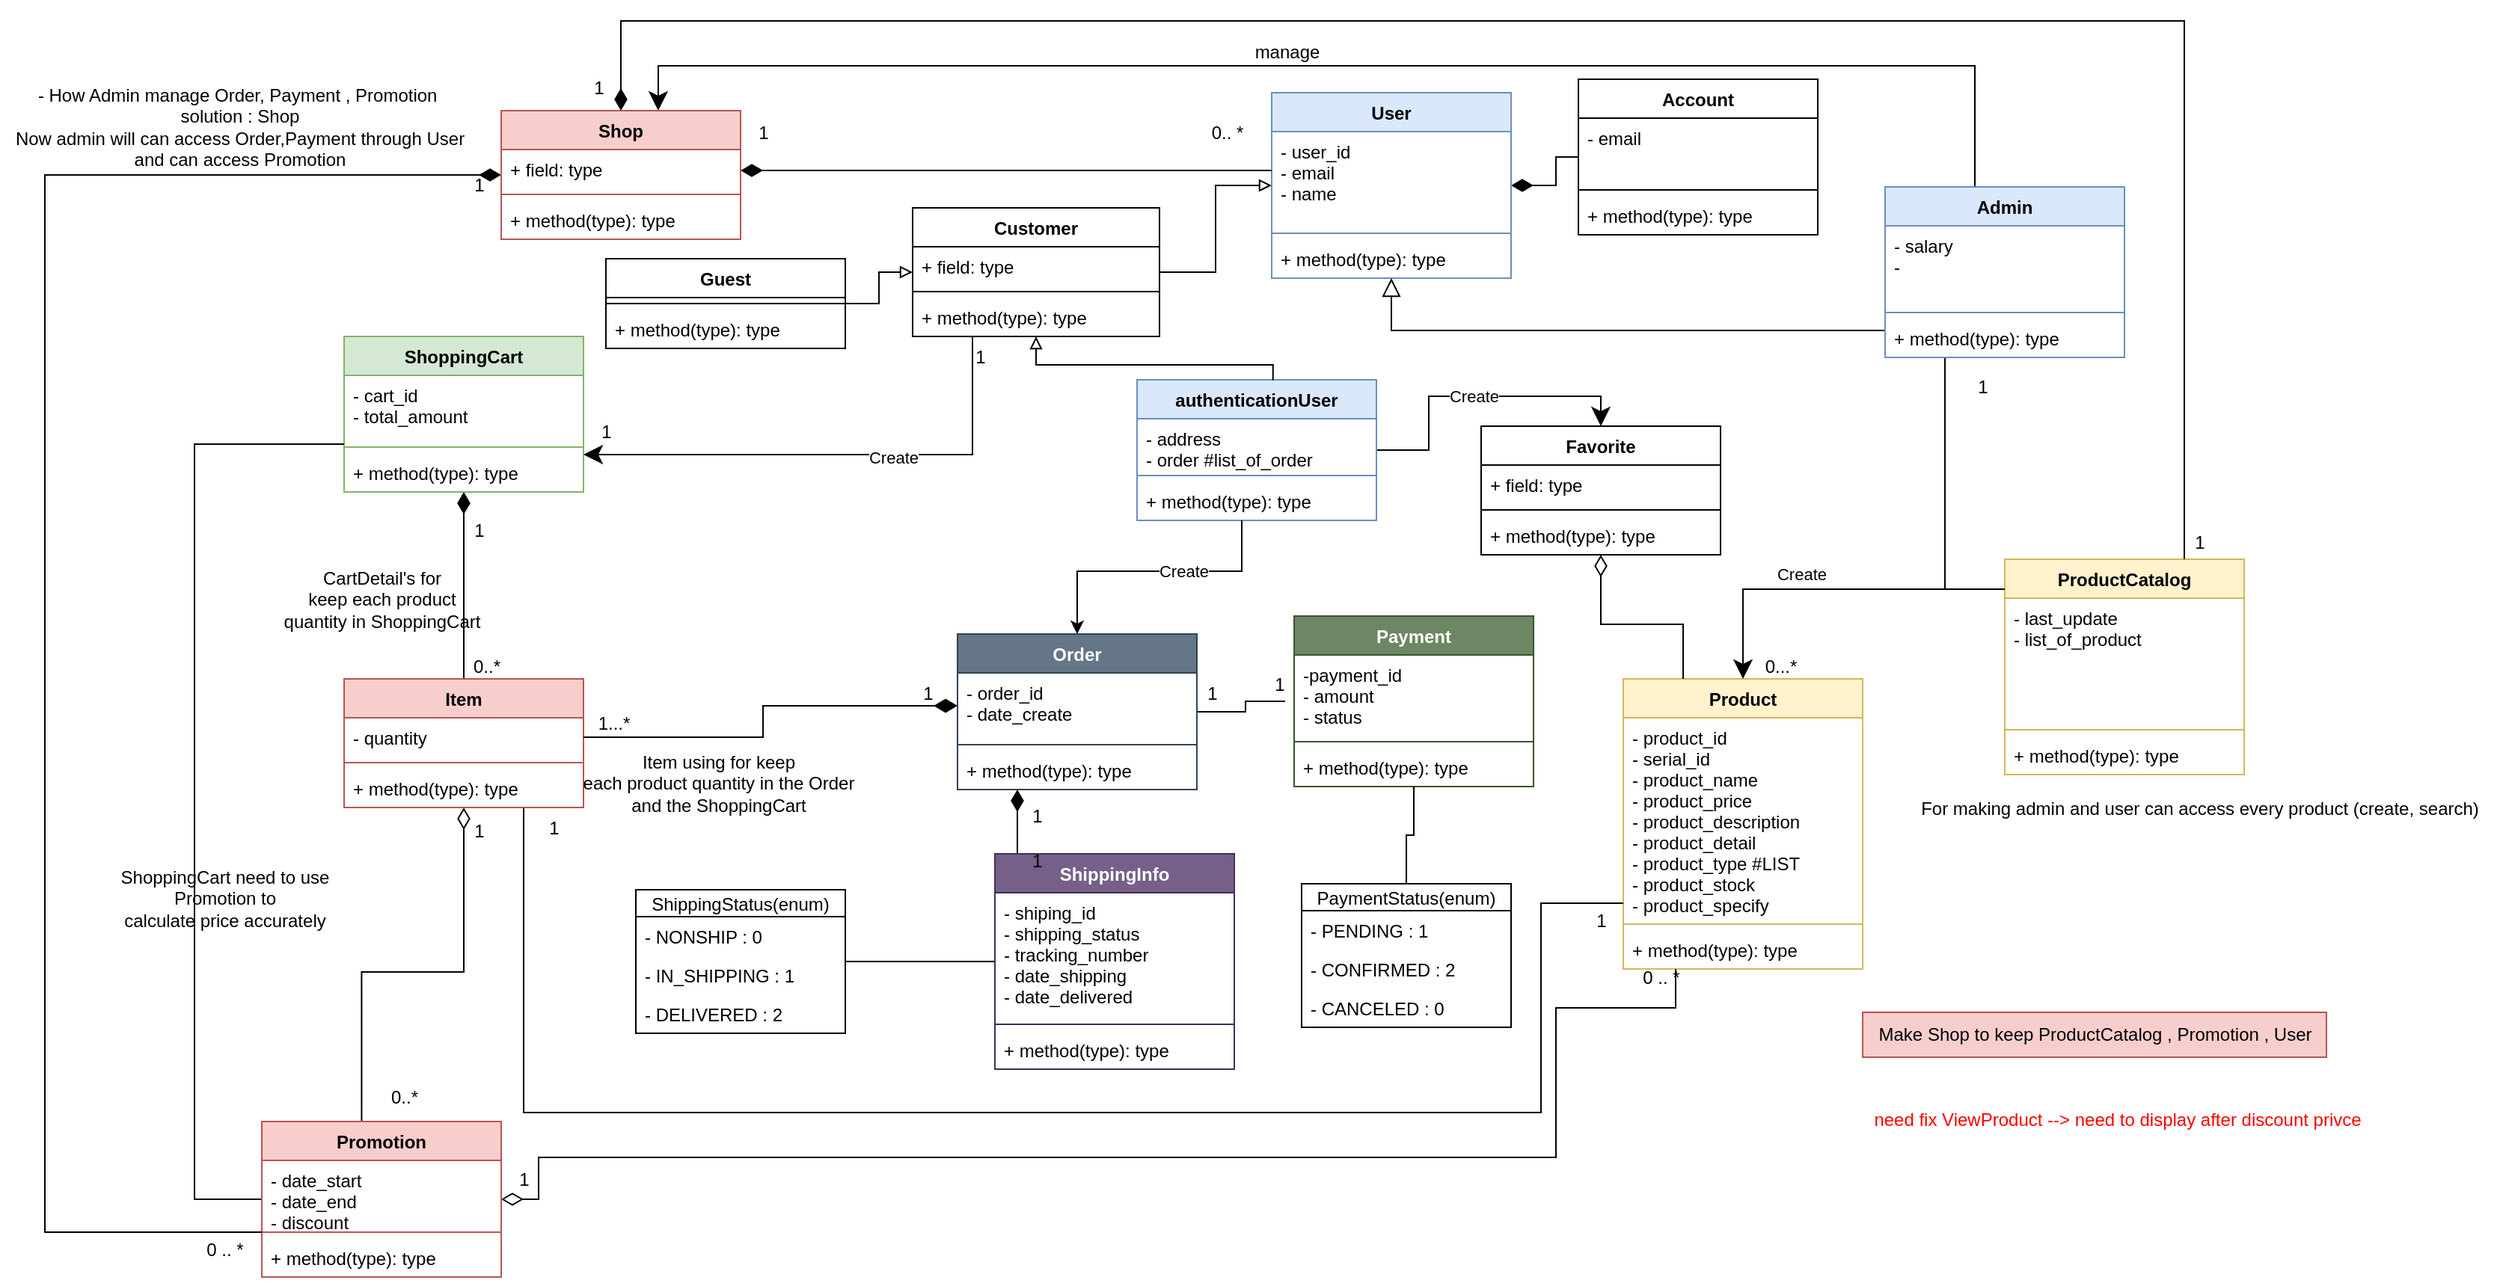 <mxfile version="20.8.16" type="device" pages="3"><diagram name="Class Diagram" id="yyQ4kviEXPBMAZ9-P4U_"><mxGraphModel dx="2762" dy="1008" grid="1" gridSize="10" guides="1" tooltips="1" connect="1" arrows="1" fold="1" page="1" pageScale="1" pageWidth="1169" pageHeight="827" math="0" shadow="0"><root><mxCell id="0"/><mxCell id="1" parent="0"/><mxCell id="QvNh2gSMLt81Gz-3ZLz7-1" value="Product" style="swimlane;fontStyle=1;align=center;verticalAlign=top;childLayout=stackLayout;horizontal=1;startSize=26;horizontalStack=0;resizeParent=1;resizeParentMax=0;resizeLast=0;collapsible=1;marginBottom=0;fillColor=#fff2cc;strokeColor=#d6b656;" parent="1" vertex="1"><mxGeometry x="505" y="460" width="160" height="194" as="geometry"/></mxCell><mxCell id="QvNh2gSMLt81Gz-3ZLz7-2" value="- product_id&#10;- serial_id&#10;- product_name&#10;- product_price&#10;- product_description&#10;- product_detail&#10;- product_type #LIST&#10;- product_stock&#10;- product_specify" style="text;strokeColor=none;fillColor=none;align=left;verticalAlign=top;spacingLeft=4;spacingRight=4;overflow=hidden;rotatable=0;points=[[0,0.5],[1,0.5]];portConstraint=eastwest;" parent="QvNh2gSMLt81Gz-3ZLz7-1" vertex="1"><mxGeometry y="26" width="160" height="134" as="geometry"/></mxCell><mxCell id="QvNh2gSMLt81Gz-3ZLz7-3" value="" style="line;strokeWidth=1;fillColor=none;align=left;verticalAlign=middle;spacingTop=-1;spacingLeft=3;spacingRight=3;rotatable=0;labelPosition=right;points=[];portConstraint=eastwest;strokeColor=inherit;" parent="QvNh2gSMLt81Gz-3ZLz7-1" vertex="1"><mxGeometry y="160" width="160" height="8" as="geometry"/></mxCell><mxCell id="QvNh2gSMLt81Gz-3ZLz7-4" value="+ method(type): type" style="text;strokeColor=none;fillColor=none;align=left;verticalAlign=top;spacingLeft=4;spacingRight=4;overflow=hidden;rotatable=0;points=[[0,0.5],[1,0.5]];portConstraint=eastwest;" parent="QvNh2gSMLt81Gz-3ZLz7-1" vertex="1"><mxGeometry y="168" width="160" height="26" as="geometry"/></mxCell><mxCell id="QvNh2gSMLt81Gz-3ZLz7-5" value="ProductCatalog" style="swimlane;fontStyle=1;align=center;verticalAlign=top;childLayout=stackLayout;horizontal=1;startSize=26;horizontalStack=0;resizeParent=1;resizeParentMax=0;resizeLast=0;collapsible=1;marginBottom=0;fillColor=#fff2cc;strokeColor=#d6b656;" parent="1" vertex="1"><mxGeometry x="760" y="380" width="160" height="144" as="geometry"/></mxCell><mxCell id="QvNh2gSMLt81Gz-3ZLz7-6" value="- last_update&#10;- list_of_product" style="text;strokeColor=none;fillColor=none;align=left;verticalAlign=top;spacingLeft=4;spacingRight=4;overflow=hidden;rotatable=0;points=[[0,0.5],[1,0.5]];portConstraint=eastwest;" parent="QvNh2gSMLt81Gz-3ZLz7-5" vertex="1"><mxGeometry y="26" width="160" height="84" as="geometry"/></mxCell><mxCell id="QvNh2gSMLt81Gz-3ZLz7-7" value="" style="line;strokeWidth=1;fillColor=none;align=left;verticalAlign=middle;spacingTop=-1;spacingLeft=3;spacingRight=3;rotatable=0;labelPosition=right;points=[];portConstraint=eastwest;strokeColor=inherit;" parent="QvNh2gSMLt81Gz-3ZLz7-5" vertex="1"><mxGeometry y="110" width="160" height="8" as="geometry"/></mxCell><mxCell id="QvNh2gSMLt81Gz-3ZLz7-8" value="+ method(type): type" style="text;strokeColor=none;fillColor=none;align=left;verticalAlign=top;spacingLeft=4;spacingRight=4;overflow=hidden;rotatable=0;points=[[0,0.5],[1,0.5]];portConstraint=eastwest;" parent="QvNh2gSMLt81Gz-3ZLz7-5" vertex="1"><mxGeometry y="118" width="160" height="26" as="geometry"/></mxCell><mxCell id="NJMQVedMY5j0znwNlkeL-13" style="edgeStyle=orthogonalEdgeStyle;rounded=0;orthogonalLoop=1;jettySize=auto;html=1;startArrow=block;startFill=0;endArrow=none;endFill=0;" edge="1" parent="1" source="QvNh2gSMLt81Gz-3ZLz7-9" target="NJMQVedMY5j0znwNlkeL-8"><mxGeometry relative="1" as="geometry"/></mxCell><mxCell id="NJMQVedMY5j0znwNlkeL-21" style="edgeStyle=orthogonalEdgeStyle;rounded=0;orthogonalLoop=1;jettySize=auto;html=1;startArrow=diamondThin;startFill=1;endArrow=none;endFill=0;endSize=13;startSize=12;" edge="1" parent="1" source="QvNh2gSMLt81Gz-3ZLz7-9" target="NJMQVedMY5j0znwNlkeL-17"><mxGeometry relative="1" as="geometry"/></mxCell><mxCell id="QvNh2gSMLt81Gz-3ZLz7-9" value="User" style="swimlane;fontStyle=1;align=center;verticalAlign=top;childLayout=stackLayout;horizontal=1;startSize=26;horizontalStack=0;resizeParent=1;resizeParentMax=0;resizeLast=0;collapsible=1;marginBottom=0;fillColor=#dae8fc;strokeColor=#6c8ebf;" parent="1" vertex="1"><mxGeometry x="270" y="68" width="160" height="124" as="geometry"/></mxCell><mxCell id="QvNh2gSMLt81Gz-3ZLz7-10" value="- user_id&#10;- email&#10;- name&#10;" style="text;strokeColor=none;fillColor=none;align=left;verticalAlign=top;spacingLeft=4;spacingRight=4;overflow=hidden;rotatable=0;points=[[0,0.5],[1,0.5]];portConstraint=eastwest;" parent="QvNh2gSMLt81Gz-3ZLz7-9" vertex="1"><mxGeometry y="26" width="160" height="64" as="geometry"/></mxCell><mxCell id="QvNh2gSMLt81Gz-3ZLz7-11" value="" style="line;strokeWidth=1;fillColor=none;align=left;verticalAlign=middle;spacingTop=-1;spacingLeft=3;spacingRight=3;rotatable=0;labelPosition=right;points=[];portConstraint=eastwest;strokeColor=inherit;" parent="QvNh2gSMLt81Gz-3ZLz7-9" vertex="1"><mxGeometry y="90" width="160" height="8" as="geometry"/></mxCell><mxCell id="QvNh2gSMLt81Gz-3ZLz7-12" value="+ method(type): type" style="text;strokeColor=none;fillColor=none;align=left;verticalAlign=top;spacingLeft=4;spacingRight=4;overflow=hidden;rotatable=0;points=[[0,0.5],[1,0.5]];portConstraint=eastwest;" parent="QvNh2gSMLt81Gz-3ZLz7-9" vertex="1"><mxGeometry y="98" width="160" height="26" as="geometry"/></mxCell><mxCell id="QvNh2gSMLt81Gz-3ZLz7-74" style="edgeStyle=orthogonalEdgeStyle;rounded=0;orthogonalLoop=1;jettySize=auto;html=1;startArrow=none;startFill=0;endArrow=classic;endFill=1;startSize=12;endSize=10;" parent="1" source="NJMQVedMY5j0znwNlkeL-8" target="QvNh2gSMLt81Gz-3ZLz7-64" edge="1"><mxGeometry relative="1" as="geometry"><Array as="points"><mxPoint x="70" y="310"/></Array></mxGeometry></mxCell><mxCell id="QvNh2gSMLt81Gz-3ZLz7-75" value="Create" style="edgeLabel;html=1;align=center;verticalAlign=middle;resizable=0;points=[];" parent="QvNh2gSMLt81Gz-3ZLz7-74" vertex="1" connectable="0"><mxGeometry x="-0.222" y="2" relative="1" as="geometry"><mxPoint as="offset"/></mxGeometry></mxCell><mxCell id="QvNh2gSMLt81Gz-3ZLz7-145" style="edgeStyle=orthogonalEdgeStyle;rounded=0;orthogonalLoop=1;jettySize=auto;html=1;entryX=0.5;entryY=0;entryDx=0;entryDy=0;startArrow=none;startFill=0;endArrow=classic;endFill=1;startSize=12;endSize=10;" parent="1" source="QvNh2gSMLt81Gz-3ZLz7-13" target="QvNh2gSMLt81Gz-3ZLz7-141" edge="1"><mxGeometry relative="1" as="geometry"/></mxCell><mxCell id="QvNh2gSMLt81Gz-3ZLz7-146" value="Create" style="edgeLabel;html=1;align=center;verticalAlign=middle;resizable=0;points=[];" parent="QvNh2gSMLt81Gz-3ZLz7-145" vertex="1" connectable="0"><mxGeometry x="-0.019" relative="1" as="geometry"><mxPoint as="offset"/></mxGeometry></mxCell><mxCell id="QvNh2gSMLt81Gz-3ZLz7-13" value="authenticationUser" style="swimlane;fontStyle=1;align=center;verticalAlign=top;childLayout=stackLayout;horizontal=1;startSize=26;horizontalStack=0;resizeParent=1;resizeParentMax=0;resizeLast=0;collapsible=1;marginBottom=0;fillColor=#dae8fc;strokeColor=#6c8ebf;" parent="1" vertex="1"><mxGeometry x="180" y="260" width="160" height="94" as="geometry"/></mxCell><mxCell id="QvNh2gSMLt81Gz-3ZLz7-14" value="- address &#10;- order #list_of_order" style="text;strokeColor=none;fillColor=none;align=left;verticalAlign=top;spacingLeft=4;spacingRight=4;overflow=hidden;rotatable=0;points=[[0,0.5],[1,0.5]];portConstraint=eastwest;" parent="QvNh2gSMLt81Gz-3ZLz7-13" vertex="1"><mxGeometry y="26" width="160" height="34" as="geometry"/></mxCell><mxCell id="QvNh2gSMLt81Gz-3ZLz7-15" value="" style="line;strokeWidth=1;fillColor=none;align=left;verticalAlign=middle;spacingTop=-1;spacingLeft=3;spacingRight=3;rotatable=0;labelPosition=right;points=[];portConstraint=eastwest;strokeColor=inherit;" parent="QvNh2gSMLt81Gz-3ZLz7-13" vertex="1"><mxGeometry y="60" width="160" height="8" as="geometry"/></mxCell><mxCell id="QvNh2gSMLt81Gz-3ZLz7-16" value="+ method(type): type" style="text;strokeColor=none;fillColor=none;align=left;verticalAlign=top;spacingLeft=4;spacingRight=4;overflow=hidden;rotatable=0;points=[[0,0.5],[1,0.5]];portConstraint=eastwest;" parent="QvNh2gSMLt81Gz-3ZLz7-13" vertex="1"><mxGeometry y="68" width="160" height="26" as="geometry"/></mxCell><mxCell id="QvNh2gSMLt81Gz-3ZLz7-22" style="edgeStyle=orthogonalEdgeStyle;rounded=0;orthogonalLoop=1;jettySize=auto;html=1;endArrow=block;endFill=0;endSize=10;" parent="1" source="QvNh2gSMLt81Gz-3ZLz7-17" target="QvNh2gSMLt81Gz-3ZLz7-9" edge="1"><mxGeometry relative="1" as="geometry"><Array as="points"><mxPoint x="470" y="227"/><mxPoint x="410" y="227"/></Array></mxGeometry></mxCell><mxCell id="QvNh2gSMLt81Gz-3ZLz7-30" value="Create" style="edgeStyle=orthogonalEdgeStyle;rounded=0;orthogonalLoop=1;jettySize=auto;html=1;entryX=0.5;entryY=0;entryDx=0;entryDy=0;endArrow=classic;endFill=1;endSize=10;" parent="1" source="QvNh2gSMLt81Gz-3ZLz7-17" target="QvNh2gSMLt81Gz-3ZLz7-1" edge="1"><mxGeometry x="0.434" y="-10" relative="1" as="geometry"><Array as="points"><mxPoint x="720" y="400"/><mxPoint x="585" y="400"/></Array><mxPoint as="offset"/></mxGeometry></mxCell><mxCell id="QvNh2gSMLt81Gz-3ZLz7-35" style="edgeStyle=orthogonalEdgeStyle;rounded=0;orthogonalLoop=1;jettySize=auto;html=1;endArrow=none;endFill=0;endSize=10;" parent="1" source="QvNh2gSMLt81Gz-3ZLz7-17" target="QvNh2gSMLt81Gz-3ZLz7-5" edge="1"><mxGeometry relative="1" as="geometry"><Array as="points"><mxPoint x="720" y="400"/></Array></mxGeometry></mxCell><mxCell id="QvNh2gSMLt81Gz-3ZLz7-136" style="edgeStyle=orthogonalEdgeStyle;rounded=0;orthogonalLoop=1;jettySize=auto;html=1;entryX=0.656;entryY=0;entryDx=0;entryDy=0;entryPerimeter=0;startArrow=none;startFill=0;endArrow=classic;endFill=1;startSize=12;endSize=10;" parent="1" source="QvNh2gSMLt81Gz-3ZLz7-17" target="QvNh2gSMLt81Gz-3ZLz7-118" edge="1"><mxGeometry relative="1" as="geometry"><Array as="points"><mxPoint x="740" y="50"/><mxPoint x="-140" y="50"/></Array></mxGeometry></mxCell><mxCell id="QvNh2gSMLt81Gz-3ZLz7-17" value="Admin" style="swimlane;fontStyle=1;align=center;verticalAlign=top;childLayout=stackLayout;horizontal=1;startSize=26;horizontalStack=0;resizeParent=1;resizeParentMax=0;resizeLast=0;collapsible=1;marginBottom=0;fillColor=#dae8fc;strokeColor=#6c8ebf;" parent="1" vertex="1"><mxGeometry x="680" y="131" width="160" height="114" as="geometry"/></mxCell><mxCell id="QvNh2gSMLt81Gz-3ZLz7-18" value="- salary&#10;- " style="text;strokeColor=none;fillColor=none;align=left;verticalAlign=top;spacingLeft=4;spacingRight=4;overflow=hidden;rotatable=0;points=[[0,0.5],[1,0.5]];portConstraint=eastwest;" parent="QvNh2gSMLt81Gz-3ZLz7-17" vertex="1"><mxGeometry y="26" width="160" height="54" as="geometry"/></mxCell><mxCell id="QvNh2gSMLt81Gz-3ZLz7-19" value="" style="line;strokeWidth=1;fillColor=none;align=left;verticalAlign=middle;spacingTop=-1;spacingLeft=3;spacingRight=3;rotatable=0;labelPosition=right;points=[];portConstraint=eastwest;strokeColor=inherit;" parent="QvNh2gSMLt81Gz-3ZLz7-17" vertex="1"><mxGeometry y="80" width="160" height="8" as="geometry"/></mxCell><mxCell id="QvNh2gSMLt81Gz-3ZLz7-20" value="+ method(type): type" style="text;strokeColor=none;fillColor=none;align=left;verticalAlign=top;spacingLeft=4;spacingRight=4;overflow=hidden;rotatable=0;points=[[0,0.5],[1,0.5]];portConstraint=eastwest;" parent="QvNh2gSMLt81Gz-3ZLz7-17" vertex="1"><mxGeometry y="88" width="160" height="26" as="geometry"/></mxCell><mxCell id="QvNh2gSMLt81Gz-3ZLz7-45" style="edgeStyle=orthogonalEdgeStyle;rounded=0;orthogonalLoop=1;jettySize=auto;html=1;startArrow=classic;startFill=1;endArrow=none;endFill=0;endSize=10;" parent="1" source="QvNh2gSMLt81Gz-3ZLz7-41" target="QvNh2gSMLt81Gz-3ZLz7-13" edge="1"><mxGeometry relative="1" as="geometry"><Array as="points"><mxPoint x="140" y="388"/><mxPoint x="250" y="388"/></Array></mxGeometry></mxCell><mxCell id="QvNh2gSMLt81Gz-3ZLz7-58" value="Create" style="edgeLabel;html=1;align=center;verticalAlign=middle;resizable=0;points=[];" parent="QvNh2gSMLt81Gz-3ZLz7-45" vertex="1" connectable="0"><mxGeometry x="0.216" relative="1" as="geometry"><mxPoint as="offset"/></mxGeometry></mxCell><mxCell id="QvNh2gSMLt81Gz-3ZLz7-57" style="edgeStyle=orthogonalEdgeStyle;rounded=0;orthogonalLoop=1;jettySize=auto;html=1;startArrow=diamondThin;startFill=1;endArrow=none;endFill=0;endSize=10;startSize=12;" parent="1" source="QvNh2gSMLt81Gz-3ZLz7-41" target="QvNh2gSMLt81Gz-3ZLz7-52" edge="1"><mxGeometry relative="1" as="geometry"><Array as="points"><mxPoint x="100" y="570"/><mxPoint x="100" y="570"/></Array></mxGeometry></mxCell><mxCell id="NJMQVedMY5j0znwNlkeL-33" style="edgeStyle=orthogonalEdgeStyle;rounded=0;orthogonalLoop=1;jettySize=auto;html=1;fontColor=#000000;startArrow=none;startFill=0;endArrow=none;endFill=0;startSize=12;endSize=13;targetPerimeterSpacing=6;" edge="1" parent="1" source="QvNh2gSMLt81Gz-3ZLz7-41" target="QvNh2gSMLt81Gz-3ZLz7-109"><mxGeometry relative="1" as="geometry"/></mxCell><mxCell id="QvNh2gSMLt81Gz-3ZLz7-41" value="Order" style="swimlane;fontStyle=1;align=center;verticalAlign=top;childLayout=stackLayout;horizontal=1;startSize=26;horizontalStack=0;resizeParent=1;resizeParentMax=0;resizeLast=0;collapsible=1;marginBottom=0;fillColor=#647687;fontColor=#ffffff;strokeColor=#314354;" parent="1" vertex="1"><mxGeometry x="60" y="430" width="160" height="104" as="geometry"/></mxCell><mxCell id="QvNh2gSMLt81Gz-3ZLz7-42" value="- order_id&#10;- date_create&#10;" style="text;strokeColor=none;fillColor=none;align=left;verticalAlign=top;spacingLeft=4;spacingRight=4;overflow=hidden;rotatable=0;points=[[0,0.5],[1,0.5]];portConstraint=eastwest;" parent="QvNh2gSMLt81Gz-3ZLz7-41" vertex="1"><mxGeometry y="26" width="160" height="44" as="geometry"/></mxCell><mxCell id="QvNh2gSMLt81Gz-3ZLz7-43" value="" style="line;strokeWidth=1;fillColor=none;align=left;verticalAlign=middle;spacingTop=-1;spacingLeft=3;spacingRight=3;rotatable=0;labelPosition=right;points=[];portConstraint=eastwest;strokeColor=inherit;" parent="QvNh2gSMLt81Gz-3ZLz7-41" vertex="1"><mxGeometry y="70" width="160" height="8" as="geometry"/></mxCell><mxCell id="QvNh2gSMLt81Gz-3ZLz7-44" value="+ method(type): type" style="text;strokeColor=none;fillColor=none;align=left;verticalAlign=top;spacingLeft=4;spacingRight=4;overflow=hidden;rotatable=0;points=[[0,0.5],[1,0.5]];portConstraint=eastwest;" parent="QvNh2gSMLt81Gz-3ZLz7-41" vertex="1"><mxGeometry y="78" width="160" height="26" as="geometry"/></mxCell><mxCell id="QvNh2gSMLt81Gz-3ZLz7-170" style="edgeStyle=orthogonalEdgeStyle;rounded=0;orthogonalLoop=1;jettySize=auto;html=1;startArrow=none;startFill=0;endArrow=none;endFill=0;startSize=12;endSize=10;" parent="1" source="QvNh2gSMLt81Gz-3ZLz7-52" target="QvNh2gSMLt81Gz-3ZLz7-159" edge="1"><mxGeometry relative="1" as="geometry"/></mxCell><mxCell id="QvNh2gSMLt81Gz-3ZLz7-52" value="ShippingInfo" style="swimlane;fontStyle=1;align=center;verticalAlign=top;childLayout=stackLayout;horizontal=1;startSize=26;horizontalStack=0;resizeParent=1;resizeParentMax=0;resizeLast=0;collapsible=1;marginBottom=0;fillColor=#76608a;fontColor=#ffffff;strokeColor=#432D57;" parent="1" vertex="1"><mxGeometry x="85" y="577" width="160" height="144" as="geometry"/></mxCell><mxCell id="QvNh2gSMLt81Gz-3ZLz7-53" value="- shiping_id&#10;- shipping_status&#10;- tracking_number&#10;- date_shipping&#10;- date_delivered" style="text;strokeColor=none;fillColor=none;align=left;verticalAlign=top;spacingLeft=4;spacingRight=4;overflow=hidden;rotatable=0;points=[[0,0.5],[1,0.5]];portConstraint=eastwest;" parent="QvNh2gSMLt81Gz-3ZLz7-52" vertex="1"><mxGeometry y="26" width="160" height="84" as="geometry"/></mxCell><mxCell id="QvNh2gSMLt81Gz-3ZLz7-54" value="" style="line;strokeWidth=1;fillColor=none;align=left;verticalAlign=middle;spacingTop=-1;spacingLeft=3;spacingRight=3;rotatable=0;labelPosition=right;points=[];portConstraint=eastwest;strokeColor=inherit;" parent="QvNh2gSMLt81Gz-3ZLz7-52" vertex="1"><mxGeometry y="110" width="160" height="8" as="geometry"/></mxCell><mxCell id="QvNh2gSMLt81Gz-3ZLz7-55" value="+ method(type): type" style="text;strokeColor=none;fillColor=none;align=left;verticalAlign=top;spacingLeft=4;spacingRight=4;overflow=hidden;rotatable=0;points=[[0,0.5],[1,0.5]];portConstraint=eastwest;" parent="QvNh2gSMLt81Gz-3ZLz7-52" vertex="1"><mxGeometry y="118" width="160" height="26" as="geometry"/></mxCell><mxCell id="QvNh2gSMLt81Gz-3ZLz7-76" style="edgeStyle=orthogonalEdgeStyle;rounded=0;orthogonalLoop=1;jettySize=auto;html=1;startArrow=diamondThin;startFill=1;endArrow=none;endFill=0;startSize=12;endSize=10;" parent="1" source="QvNh2gSMLt81Gz-3ZLz7-64" target="QvNh2gSMLt81Gz-3ZLz7-69" edge="1"><mxGeometry relative="1" as="geometry"/></mxCell><mxCell id="QvNh2gSMLt81Gz-3ZLz7-64" value="ShoppingCart" style="swimlane;fontStyle=1;align=center;verticalAlign=top;childLayout=stackLayout;horizontal=1;startSize=26;horizontalStack=0;resizeParent=1;resizeParentMax=0;resizeLast=0;collapsible=1;marginBottom=0;fillColor=#d5e8d4;strokeColor=#82b366;" parent="1" vertex="1"><mxGeometry x="-350" y="231" width="160" height="104" as="geometry"/></mxCell><mxCell id="QvNh2gSMLt81Gz-3ZLz7-65" value="- cart_id&#10;- total_amount" style="text;strokeColor=none;fillColor=none;align=left;verticalAlign=top;spacingLeft=4;spacingRight=4;overflow=hidden;rotatable=0;points=[[0,0.5],[1,0.5]];portConstraint=eastwest;" parent="QvNh2gSMLt81Gz-3ZLz7-64" vertex="1"><mxGeometry y="26" width="160" height="44" as="geometry"/></mxCell><mxCell id="QvNh2gSMLt81Gz-3ZLz7-66" value="" style="line;strokeWidth=1;fillColor=none;align=left;verticalAlign=middle;spacingTop=-1;spacingLeft=3;spacingRight=3;rotatable=0;labelPosition=right;points=[];portConstraint=eastwest;strokeColor=inherit;" parent="QvNh2gSMLt81Gz-3ZLz7-64" vertex="1"><mxGeometry y="70" width="160" height="8" as="geometry"/></mxCell><mxCell id="QvNh2gSMLt81Gz-3ZLz7-67" value="+ method(type): type" style="text;strokeColor=none;fillColor=none;align=left;verticalAlign=top;spacingLeft=4;spacingRight=4;overflow=hidden;rotatable=0;points=[[0,0.5],[1,0.5]];portConstraint=eastwest;" parent="QvNh2gSMLt81Gz-3ZLz7-64" vertex="1"><mxGeometry y="78" width="160" height="26" as="geometry"/></mxCell><mxCell id="QvNh2gSMLt81Gz-3ZLz7-78" style="edgeStyle=orthogonalEdgeStyle;rounded=0;orthogonalLoop=1;jettySize=auto;html=1;startArrow=none;startFill=0;endArrow=none;endFill=0;startSize=12;endSize=10;" parent="1" source="QvNh2gSMLt81Gz-3ZLz7-69" target="QvNh2gSMLt81Gz-3ZLz7-1" edge="1"><mxGeometry relative="1" as="geometry"><Array as="points"><mxPoint x="-230" y="750"/><mxPoint x="450" y="750"/><mxPoint x="450" y="610"/></Array></mxGeometry></mxCell><mxCell id="NJMQVedMY5j0znwNlkeL-25" style="edgeStyle=orthogonalEdgeStyle;rounded=0;orthogonalLoop=1;jettySize=auto;html=1;entryX=0.417;entryY=0.014;entryDx=0;entryDy=0;entryPerimeter=0;fontColor=#ff0000;startArrow=diamondThin;startFill=0;endArrow=none;endFill=0;startSize=12;endSize=13;targetPerimeterSpacing=6;" edge="1" parent="1" source="QvNh2gSMLt81Gz-3ZLz7-69" target="QvNh2gSMLt81Gz-3ZLz7-103"><mxGeometry relative="1" as="geometry"/></mxCell><mxCell id="QvNh2gSMLt81Gz-3ZLz7-69" value="Item" style="swimlane;fontStyle=1;align=center;verticalAlign=top;childLayout=stackLayout;horizontal=1;startSize=26;horizontalStack=0;resizeParent=1;resizeParentMax=0;resizeLast=0;collapsible=1;marginBottom=0;fillColor=#f8cecc;strokeColor=#b85450;" parent="1" vertex="1"><mxGeometry x="-350" y="460" width="160" height="86" as="geometry"/></mxCell><mxCell id="QvNh2gSMLt81Gz-3ZLz7-70" value="- quantity" style="text;strokeColor=none;fillColor=none;align=left;verticalAlign=top;spacingLeft=4;spacingRight=4;overflow=hidden;rotatable=0;points=[[0,0.5],[1,0.5]];portConstraint=eastwest;" parent="QvNh2gSMLt81Gz-3ZLz7-69" vertex="1"><mxGeometry y="26" width="160" height="26" as="geometry"/></mxCell><mxCell id="QvNh2gSMLt81Gz-3ZLz7-71" value="" style="line;strokeWidth=1;fillColor=none;align=left;verticalAlign=middle;spacingTop=-1;spacingLeft=3;spacingRight=3;rotatable=0;labelPosition=right;points=[];portConstraint=eastwest;strokeColor=inherit;" parent="QvNh2gSMLt81Gz-3ZLz7-69" vertex="1"><mxGeometry y="52" width="160" height="8" as="geometry"/></mxCell><mxCell id="QvNh2gSMLt81Gz-3ZLz7-72" value="+ method(type): type" style="text;strokeColor=none;fillColor=none;align=left;verticalAlign=top;spacingLeft=4;spacingRight=4;overflow=hidden;rotatable=0;points=[[0,0.5],[1,0.5]];portConstraint=eastwest;" parent="QvNh2gSMLt81Gz-3ZLz7-69" vertex="1"><mxGeometry y="60" width="160" height="26" as="geometry"/></mxCell><mxCell id="QvNh2gSMLt81Gz-3ZLz7-79" value="For making admin and user can access every product (create, search)" style="text;html=1;align=center;verticalAlign=middle;resizable=0;points=[];autosize=1;strokeColor=none;fillColor=none;" parent="1" vertex="1"><mxGeometry x="690" y="532" width="400" height="30" as="geometry"/></mxCell><mxCell id="QvNh2gSMLt81Gz-3ZLz7-85" value="1" style="text;html=1;align=center;verticalAlign=middle;resizable=0;points=[];autosize=1;strokeColor=none;fillColor=none;" parent="1" vertex="1"><mxGeometry x="730" y="250" width="30" height="30" as="geometry"/></mxCell><mxCell id="QvNh2gSMLt81Gz-3ZLz7-86" value="0...*" style="text;html=1;align=center;verticalAlign=middle;resizable=0;points=[];autosize=1;strokeColor=none;fillColor=none;" parent="1" vertex="1"><mxGeometry x="590" y="437" width="40" height="30" as="geometry"/></mxCell><mxCell id="QvNh2gSMLt81Gz-3ZLz7-92" value="1" style="text;html=1;align=center;verticalAlign=middle;resizable=0;points=[];autosize=1;strokeColor=none;fillColor=none;" parent="1" vertex="1"><mxGeometry x="60" y="230" width="30" height="30" as="geometry"/></mxCell><mxCell id="QvNh2gSMLt81Gz-3ZLz7-93" value="1" style="text;html=1;align=center;verticalAlign=middle;resizable=0;points=[];autosize=1;strokeColor=none;fillColor=none;" parent="1" vertex="1"><mxGeometry x="-190" y="280" width="30" height="30" as="geometry"/></mxCell><mxCell id="QvNh2gSMLt81Gz-3ZLz7-94" value="1" style="text;html=1;align=center;verticalAlign=middle;resizable=0;points=[];autosize=1;strokeColor=none;fillColor=none;" parent="1" vertex="1"><mxGeometry x="-275" y="346" width="30" height="30" as="geometry"/></mxCell><mxCell id="QvNh2gSMLt81Gz-3ZLz7-95" value="0..*" style="text;html=1;align=center;verticalAlign=middle;resizable=0;points=[];autosize=1;strokeColor=none;fillColor=none;" parent="1" vertex="1"><mxGeometry x="-275" y="437" width="40" height="30" as="geometry"/></mxCell><mxCell id="QvNh2gSMLt81Gz-3ZLz7-96" value="1" style="text;html=1;align=center;verticalAlign=middle;resizable=0;points=[];autosize=1;strokeColor=none;fillColor=none;" parent="1" vertex="1"><mxGeometry x="-275" y="547" width="30" height="30" as="geometry"/></mxCell><mxCell id="QvNh2gSMLt81Gz-3ZLz7-97" value="1" style="text;html=1;align=center;verticalAlign=middle;resizable=0;points=[];autosize=1;strokeColor=none;fillColor=none;" parent="1" vertex="1"><mxGeometry x="475" y="607" width="30" height="30" as="geometry"/></mxCell><mxCell id="QvNh2gSMLt81Gz-3ZLz7-98" value="Item using for keep &lt;br&gt;each product quantity in the Order &lt;br&gt;and the ShoppingCart" style="text;html=1;align=center;verticalAlign=middle;resizable=0;points=[];autosize=1;strokeColor=none;fillColor=none;" parent="1" vertex="1"><mxGeometry x="-200" y="500" width="200" height="60" as="geometry"/></mxCell><mxCell id="QvNh2gSMLt81Gz-3ZLz7-99" value="CartDetail's for &lt;br&gt;keep each product &lt;br&gt;quantity in ShoppingCart" style="text;html=1;align=center;verticalAlign=middle;resizable=0;points=[];autosize=1;strokeColor=none;fillColor=none;" parent="1" vertex="1"><mxGeometry x="-400" y="377" width="150" height="60" as="geometry"/></mxCell><mxCell id="QvNh2gSMLt81Gz-3ZLz7-101" value="1" style="text;html=1;align=center;verticalAlign=middle;resizable=0;points=[];autosize=1;strokeColor=none;fillColor=none;" parent="1" vertex="1"><mxGeometry x="97.5" y="567" width="30" height="30" as="geometry"/></mxCell><mxCell id="QvNh2gSMLt81Gz-3ZLz7-102" value="1" style="text;html=1;align=center;verticalAlign=middle;resizable=0;points=[];autosize=1;strokeColor=none;fillColor=none;" parent="1" vertex="1"><mxGeometry x="97.5" y="537" width="30" height="30" as="geometry"/></mxCell><mxCell id="QvNh2gSMLt81Gz-3ZLz7-107" style="edgeStyle=orthogonalEdgeStyle;rounded=0;orthogonalLoop=1;jettySize=auto;html=1;startArrow=diamondThin;startFill=0;endArrow=none;endFill=0;startSize=12;endSize=10;" parent="1" source="QvNh2gSMLt81Gz-3ZLz7-103" target="QvNh2gSMLt81Gz-3ZLz7-1" edge="1"><mxGeometry relative="1" as="geometry"><Array as="points"><mxPoint x="-220" y="808"/><mxPoint x="-220" y="780"/><mxPoint x="460" y="780"/><mxPoint x="460" y="680"/><mxPoint x="540" y="680"/></Array></mxGeometry></mxCell><mxCell id="QvNh2gSMLt81Gz-3ZLz7-108" style="edgeStyle=orthogonalEdgeStyle;rounded=0;orthogonalLoop=1;jettySize=auto;html=1;startArrow=none;startFill=0;endArrow=none;endFill=0;startSize=12;endSize=10;" parent="1" source="QvNh2gSMLt81Gz-3ZLz7-103" target="QvNh2gSMLt81Gz-3ZLz7-64" edge="1"><mxGeometry relative="1" as="geometry"><Array as="points"><mxPoint x="-450" y="808"/><mxPoint x="-450" y="303"/></Array></mxGeometry></mxCell><mxCell id="QvNh2gSMLt81Gz-3ZLz7-103" value="Promotion" style="swimlane;fontStyle=1;align=center;verticalAlign=top;childLayout=stackLayout;horizontal=1;startSize=26;horizontalStack=0;resizeParent=1;resizeParentMax=0;resizeLast=0;collapsible=1;marginBottom=0;fillColor=#f8cecc;strokeColor=#b85450;" parent="1" vertex="1"><mxGeometry x="-405" y="756" width="160" height="104" as="geometry"/></mxCell><mxCell id="QvNh2gSMLt81Gz-3ZLz7-104" value="- date_start &#10;- date_end&#10;- discount" style="text;strokeColor=none;fillColor=none;align=left;verticalAlign=top;spacingLeft=4;spacingRight=4;overflow=hidden;rotatable=0;points=[[0,0.5],[1,0.5]];portConstraint=eastwest;" parent="QvNh2gSMLt81Gz-3ZLz7-103" vertex="1"><mxGeometry y="26" width="160" height="44" as="geometry"/></mxCell><mxCell id="QvNh2gSMLt81Gz-3ZLz7-105" value="" style="line;strokeWidth=1;fillColor=none;align=left;verticalAlign=middle;spacingTop=-1;spacingLeft=3;spacingRight=3;rotatable=0;labelPosition=right;points=[];portConstraint=eastwest;strokeColor=inherit;" parent="QvNh2gSMLt81Gz-3ZLz7-103" vertex="1"><mxGeometry y="70" width="160" height="8" as="geometry"/></mxCell><mxCell id="QvNh2gSMLt81Gz-3ZLz7-106" value="+ method(type): type" style="text;strokeColor=none;fillColor=none;align=left;verticalAlign=top;spacingLeft=4;spacingRight=4;overflow=hidden;rotatable=0;points=[[0,0.5],[1,0.5]];portConstraint=eastwest;" parent="QvNh2gSMLt81Gz-3ZLz7-103" vertex="1"><mxGeometry y="78" width="160" height="26" as="geometry"/></mxCell><mxCell id="QvNh2gSMLt81Gz-3ZLz7-109" value="Payment" style="swimlane;fontStyle=1;align=center;verticalAlign=top;childLayout=stackLayout;horizontal=1;startSize=26;horizontalStack=0;resizeParent=1;resizeParentMax=0;resizeLast=0;collapsible=1;marginBottom=0;fillColor=#6d8764;fontColor=#ffffff;strokeColor=#3A5431;" parent="1" vertex="1"><mxGeometry x="285" y="418" width="160" height="114" as="geometry"/></mxCell><mxCell id="QvNh2gSMLt81Gz-3ZLz7-110" value="-payment_id&#10;- amount&#10;- status" style="text;strokeColor=none;fillColor=none;align=left;verticalAlign=top;spacingLeft=4;spacingRight=4;overflow=hidden;rotatable=0;points=[[0,0.5],[1,0.5]];portConstraint=eastwest;" parent="QvNh2gSMLt81Gz-3ZLz7-109" vertex="1"><mxGeometry y="26" width="160" height="54" as="geometry"/></mxCell><mxCell id="QvNh2gSMLt81Gz-3ZLz7-111" value="" style="line;strokeWidth=1;fillColor=none;align=left;verticalAlign=middle;spacingTop=-1;spacingLeft=3;spacingRight=3;rotatable=0;labelPosition=right;points=[];portConstraint=eastwest;strokeColor=inherit;" parent="QvNh2gSMLt81Gz-3ZLz7-109" vertex="1"><mxGeometry y="80" width="160" height="8" as="geometry"/></mxCell><mxCell id="QvNh2gSMLt81Gz-3ZLz7-112" value="+ method(type): type" style="text;strokeColor=none;fillColor=none;align=left;verticalAlign=top;spacingLeft=4;spacingRight=4;overflow=hidden;rotatable=0;points=[[0,0.5],[1,0.5]];portConstraint=eastwest;" parent="QvNh2gSMLt81Gz-3ZLz7-109" vertex="1"><mxGeometry y="88" width="160" height="26" as="geometry"/></mxCell><mxCell id="QvNh2gSMLt81Gz-3ZLz7-116" value="- How Admin manage Order, Payment , Promotion&amp;nbsp;&lt;br&gt;solution : Shop&lt;br&gt;Now admin will can access Order,Payment through User&lt;br&gt;and can access Promotion" style="text;html=1;align=center;verticalAlign=middle;resizable=0;points=[];autosize=1;strokeColor=none;fillColor=none;" parent="1" vertex="1"><mxGeometry x="-580" y="56" width="320" height="70" as="geometry"/></mxCell><mxCell id="QvNh2gSMLt81Gz-3ZLz7-126" style="edgeStyle=orthogonalEdgeStyle;rounded=0;orthogonalLoop=1;jettySize=auto;html=1;startArrow=diamondThin;startFill=1;endArrow=none;endFill=0;startSize=12;endSize=10;" parent="1" source="QvNh2gSMLt81Gz-3ZLz7-118" target="QvNh2gSMLt81Gz-3ZLz7-10" edge="1"><mxGeometry relative="1" as="geometry"><Array as="points"><mxPoint x="110" y="120"/><mxPoint x="110" y="120"/></Array></mxGeometry></mxCell><mxCell id="QvNh2gSMLt81Gz-3ZLz7-130" style="edgeStyle=orthogonalEdgeStyle;rounded=0;orthogonalLoop=1;jettySize=auto;html=1;startArrow=diamondThin;startFill=1;endArrow=none;endFill=0;startSize=12;endSize=10;" parent="1" source="QvNh2gSMLt81Gz-3ZLz7-118" target="QvNh2gSMLt81Gz-3ZLz7-103" edge="1"><mxGeometry relative="1" as="geometry"><Array as="points"><mxPoint x="-550" y="123"/><mxPoint x="-550" y="830"/></Array></mxGeometry></mxCell><mxCell id="NJMQVedMY5j0znwNlkeL-36" style="edgeStyle=orthogonalEdgeStyle;rounded=0;orthogonalLoop=1;jettySize=auto;html=1;entryX=0.75;entryY=0;entryDx=0;entryDy=0;fontColor=#000000;startArrow=diamondThin;startFill=1;endArrow=none;endFill=0;startSize=12;endSize=13;targetPerimeterSpacing=6;" edge="1" parent="1" source="QvNh2gSMLt81Gz-3ZLz7-118" target="QvNh2gSMLt81Gz-3ZLz7-5"><mxGeometry relative="1" as="geometry"><Array as="points"><mxPoint x="-165" y="20"/><mxPoint x="880" y="20"/></Array></mxGeometry></mxCell><mxCell id="QvNh2gSMLt81Gz-3ZLz7-118" value="Shop" style="swimlane;fontStyle=1;align=center;verticalAlign=top;childLayout=stackLayout;horizontal=1;startSize=26;horizontalStack=0;resizeParent=1;resizeParentMax=0;resizeLast=0;collapsible=1;marginBottom=0;fillColor=#f8cecc;strokeColor=#b85450;" parent="1" vertex="1"><mxGeometry x="-245" y="80" width="160" height="86" as="geometry"/></mxCell><mxCell id="QvNh2gSMLt81Gz-3ZLz7-119" value="+ field: type" style="text;strokeColor=none;fillColor=none;align=left;verticalAlign=top;spacingLeft=4;spacingRight=4;overflow=hidden;rotatable=0;points=[[0,0.5],[1,0.5]];portConstraint=eastwest;" parent="QvNh2gSMLt81Gz-3ZLz7-118" vertex="1"><mxGeometry y="26" width="160" height="26" as="geometry"/></mxCell><mxCell id="QvNh2gSMLt81Gz-3ZLz7-120" value="" style="line;strokeWidth=1;fillColor=none;align=left;verticalAlign=middle;spacingTop=-1;spacingLeft=3;spacingRight=3;rotatable=0;labelPosition=right;points=[];portConstraint=eastwest;strokeColor=inherit;" parent="QvNh2gSMLt81Gz-3ZLz7-118" vertex="1"><mxGeometry y="52" width="160" height="8" as="geometry"/></mxCell><mxCell id="QvNh2gSMLt81Gz-3ZLz7-121" value="+ method(type): type" style="text;strokeColor=none;fillColor=none;align=left;verticalAlign=top;spacingLeft=4;spacingRight=4;overflow=hidden;rotatable=0;points=[[0,0.5],[1,0.5]];portConstraint=eastwest;" parent="QvNh2gSMLt81Gz-3ZLz7-118" vertex="1"><mxGeometry y="60" width="160" height="26" as="geometry"/></mxCell><mxCell id="QvNh2gSMLt81Gz-3ZLz7-127" value="1" style="text;html=1;align=center;verticalAlign=middle;resizable=0;points=[];autosize=1;strokeColor=none;fillColor=none;" parent="1" vertex="1"><mxGeometry x="-85" y="80" width="30" height="30" as="geometry"/></mxCell><mxCell id="QvNh2gSMLt81Gz-3ZLz7-128" value="0.. *" style="text;html=1;align=center;verticalAlign=middle;resizable=0;points=[];autosize=1;strokeColor=none;fillColor=none;" parent="1" vertex="1"><mxGeometry x="220" y="80" width="40" height="30" as="geometry"/></mxCell><mxCell id="QvNh2gSMLt81Gz-3ZLz7-131" value="ShoppingCart need to use &lt;br&gt;Promotion to &lt;br&gt;calculate price accurately" style="text;html=1;align=center;verticalAlign=middle;resizable=0;points=[];autosize=1;strokeColor=none;fillColor=none;" parent="1" vertex="1"><mxGeometry x="-510" y="577" width="160" height="60" as="geometry"/></mxCell><mxCell id="QvNh2gSMLt81Gz-3ZLz7-133" value="1" style="text;html=1;align=center;verticalAlign=middle;resizable=0;points=[];autosize=1;strokeColor=none;fillColor=none;" parent="1" vertex="1"><mxGeometry x="-275" y="115" width="30" height="30" as="geometry"/></mxCell><mxCell id="QvNh2gSMLt81Gz-3ZLz7-134" value="0 .. *" style="text;html=1;align=center;verticalAlign=middle;resizable=0;points=[];autosize=1;strokeColor=none;fillColor=none;" parent="1" vertex="1"><mxGeometry x="-455" y="827" width="50" height="30" as="geometry"/></mxCell><mxCell id="QvNh2gSMLt81Gz-3ZLz7-137" value="manage" style="text;html=1;align=center;verticalAlign=middle;resizable=0;points=[];autosize=1;strokeColor=none;fillColor=none;" parent="1" vertex="1"><mxGeometry x="245" y="26" width="70" height="30" as="geometry"/></mxCell><mxCell id="QvNh2gSMLt81Gz-3ZLz7-139" value="0 .. *" style="text;html=1;align=center;verticalAlign=middle;resizable=0;points=[];autosize=1;strokeColor=none;fillColor=none;" parent="1" vertex="1"><mxGeometry x="505" y="645" width="50" height="30" as="geometry"/></mxCell><mxCell id="QvNh2gSMLt81Gz-3ZLz7-140" value="1" style="text;html=1;align=center;verticalAlign=middle;resizable=0;points=[];autosize=1;strokeColor=none;fillColor=none;" parent="1" vertex="1"><mxGeometry x="-245" y="780" width="30" height="30" as="geometry"/></mxCell><mxCell id="QvNh2gSMLt81Gz-3ZLz7-147" style="edgeStyle=orthogonalEdgeStyle;rounded=0;orthogonalLoop=1;jettySize=auto;html=1;entryX=0.25;entryY=0;entryDx=0;entryDy=0;startArrow=diamondThin;startFill=0;endArrow=none;endFill=0;startSize=12;endSize=10;" parent="1" source="QvNh2gSMLt81Gz-3ZLz7-141" target="QvNh2gSMLt81Gz-3ZLz7-1" edge="1"><mxGeometry relative="1" as="geometry"/></mxCell><mxCell id="QvNh2gSMLt81Gz-3ZLz7-141" value="Favorite" style="swimlane;fontStyle=1;align=center;verticalAlign=top;childLayout=stackLayout;horizontal=1;startSize=26;horizontalStack=0;resizeParent=1;resizeParentMax=0;resizeLast=0;collapsible=1;marginBottom=0;" parent="1" vertex="1"><mxGeometry x="410" y="291" width="160" height="86" as="geometry"/></mxCell><mxCell id="QvNh2gSMLt81Gz-3ZLz7-142" value="+ field: type" style="text;strokeColor=none;fillColor=none;align=left;verticalAlign=top;spacingLeft=4;spacingRight=4;overflow=hidden;rotatable=0;points=[[0,0.5],[1,0.5]];portConstraint=eastwest;" parent="QvNh2gSMLt81Gz-3ZLz7-141" vertex="1"><mxGeometry y="26" width="160" height="26" as="geometry"/></mxCell><mxCell id="QvNh2gSMLt81Gz-3ZLz7-143" value="" style="line;strokeWidth=1;fillColor=none;align=left;verticalAlign=middle;spacingTop=-1;spacingLeft=3;spacingRight=3;rotatable=0;labelPosition=right;points=[];portConstraint=eastwest;strokeColor=inherit;" parent="QvNh2gSMLt81Gz-3ZLz7-141" vertex="1"><mxGeometry y="52" width="160" height="8" as="geometry"/></mxCell><mxCell id="QvNh2gSMLt81Gz-3ZLz7-144" value="+ method(type): type" style="text;strokeColor=none;fillColor=none;align=left;verticalAlign=top;spacingLeft=4;spacingRight=4;overflow=hidden;rotatable=0;points=[[0,0.5],[1,0.5]];portConstraint=eastwest;" parent="QvNh2gSMLt81Gz-3ZLz7-141" vertex="1"><mxGeometry y="60" width="160" height="26" as="geometry"/></mxCell><mxCell id="QvNh2gSMLt81Gz-3ZLz7-159" value="ShippingStatus(enum)" style="swimlane;fontStyle=0;childLayout=stackLayout;horizontal=1;startSize=18;fillColor=none;horizontalStack=0;resizeParent=1;resizeParentMax=0;resizeLast=0;collapsible=1;marginBottom=0;" parent="1" vertex="1"><mxGeometry x="-155" y="601" width="140" height="96" as="geometry"/></mxCell><mxCell id="QvNh2gSMLt81Gz-3ZLz7-160" value="- NONSHIP : 0&#10;" style="text;strokeColor=none;fillColor=none;align=left;verticalAlign=top;spacingLeft=4;spacingRight=4;overflow=hidden;rotatable=0;points=[[0,0.5],[1,0.5]];portConstraint=eastwest;" parent="QvNh2gSMLt81Gz-3ZLz7-159" vertex="1"><mxGeometry y="18" width="140" height="26" as="geometry"/></mxCell><mxCell id="QvNh2gSMLt81Gz-3ZLz7-161" value="- IN_SHIPPING : 1" style="text;strokeColor=none;fillColor=none;align=left;verticalAlign=top;spacingLeft=4;spacingRight=4;overflow=hidden;rotatable=0;points=[[0,0.5],[1,0.5]];portConstraint=eastwest;" parent="QvNh2gSMLt81Gz-3ZLz7-159" vertex="1"><mxGeometry y="44" width="140" height="26" as="geometry"/></mxCell><mxCell id="QvNh2gSMLt81Gz-3ZLz7-162" value="- DELIVERED : 2" style="text;strokeColor=none;fillColor=none;align=left;verticalAlign=top;spacingLeft=4;spacingRight=4;overflow=hidden;rotatable=0;points=[[0,0.5],[1,0.5]];portConstraint=eastwest;" parent="QvNh2gSMLt81Gz-3ZLz7-159" vertex="1"><mxGeometry y="70" width="140" height="26" as="geometry"/></mxCell><mxCell id="QvNh2gSMLt81Gz-3ZLz7-169" style="edgeStyle=orthogonalEdgeStyle;rounded=0;orthogonalLoop=1;jettySize=auto;html=1;startArrow=none;startFill=0;endArrow=none;endFill=0;startSize=12;endSize=10;" parent="1" source="QvNh2gSMLt81Gz-3ZLz7-164" target="QvNh2gSMLt81Gz-3ZLz7-109" edge="1"><mxGeometry relative="1" as="geometry"/></mxCell><mxCell id="QvNh2gSMLt81Gz-3ZLz7-164" value="PaymentStatus(enum)" style="swimlane;fontStyle=0;childLayout=stackLayout;horizontal=1;startSize=18;fillColor=none;horizontalStack=0;resizeParent=1;resizeParentMax=0;resizeLast=0;collapsible=1;marginBottom=0;" parent="1" vertex="1"><mxGeometry x="290" y="597" width="140" height="96" as="geometry"/></mxCell><mxCell id="QvNh2gSMLt81Gz-3ZLz7-166" value="- PENDING : 1" style="text;strokeColor=none;fillColor=none;align=left;verticalAlign=top;spacingLeft=4;spacingRight=4;overflow=hidden;rotatable=0;points=[[0,0.5],[1,0.5]];portConstraint=eastwest;" parent="QvNh2gSMLt81Gz-3ZLz7-164" vertex="1"><mxGeometry y="18" width="140" height="26" as="geometry"/></mxCell><mxCell id="QvNh2gSMLt81Gz-3ZLz7-167" value="- CONFIRMED : 2" style="text;strokeColor=none;fillColor=none;align=left;verticalAlign=top;spacingLeft=4;spacingRight=4;overflow=hidden;rotatable=0;points=[[0,0.5],[1,0.5]];portConstraint=eastwest;" parent="QvNh2gSMLt81Gz-3ZLz7-164" vertex="1"><mxGeometry y="44" width="140" height="26" as="geometry"/></mxCell><mxCell id="QvNh2gSMLt81Gz-3ZLz7-165" value="- CANCELED : 0&#10;" style="text;strokeColor=none;fillColor=none;align=left;verticalAlign=top;spacingLeft=4;spacingRight=4;overflow=hidden;rotatable=0;points=[[0,0.5],[1,0.5]];portConstraint=eastwest;" parent="QvNh2gSMLt81Gz-3ZLz7-164" vertex="1"><mxGeometry y="70" width="140" height="26" as="geometry"/></mxCell><mxCell id="NJMQVedMY5j0znwNlkeL-1" value="Guest" style="swimlane;fontStyle=1;align=center;verticalAlign=top;childLayout=stackLayout;horizontal=1;startSize=26;horizontalStack=0;resizeParent=1;resizeParentMax=0;resizeLast=0;collapsible=1;marginBottom=0;" vertex="1" parent="1"><mxGeometry x="-175" y="179" width="160" height="60" as="geometry"/></mxCell><mxCell id="NJMQVedMY5j0znwNlkeL-3" value="" style="line;strokeWidth=1;fillColor=none;align=left;verticalAlign=middle;spacingTop=-1;spacingLeft=3;spacingRight=3;rotatable=0;labelPosition=right;points=[];portConstraint=eastwest;strokeColor=inherit;" vertex="1" parent="NJMQVedMY5j0znwNlkeL-1"><mxGeometry y="26" width="160" height="8" as="geometry"/></mxCell><mxCell id="NJMQVedMY5j0znwNlkeL-4" value="+ method(type): type" style="text;strokeColor=none;fillColor=none;align=left;verticalAlign=top;spacingLeft=4;spacingRight=4;overflow=hidden;rotatable=0;points=[[0,0.5],[1,0.5]];portConstraint=eastwest;" vertex="1" parent="NJMQVedMY5j0znwNlkeL-1"><mxGeometry y="34" width="160" height="26" as="geometry"/></mxCell><mxCell id="NJMQVedMY5j0znwNlkeL-14" style="edgeStyle=orthogonalEdgeStyle;rounded=0;orthogonalLoop=1;jettySize=auto;html=1;startArrow=block;startFill=0;endArrow=none;endFill=0;" edge="1" parent="1" source="NJMQVedMY5j0znwNlkeL-8" target="NJMQVedMY5j0znwNlkeL-1"><mxGeometry relative="1" as="geometry"/></mxCell><mxCell id="NJMQVedMY5j0znwNlkeL-16" style="edgeStyle=orthogonalEdgeStyle;rounded=0;orthogonalLoop=1;jettySize=auto;html=1;entryX=0.568;entryY=0.002;entryDx=0;entryDy=0;entryPerimeter=0;startArrow=block;startFill=0;endArrow=none;endFill=0;" edge="1" parent="1" source="NJMQVedMY5j0znwNlkeL-8" target="QvNh2gSMLt81Gz-3ZLz7-13"><mxGeometry relative="1" as="geometry"><Array as="points"><mxPoint x="113" y="250"/><mxPoint x="271" y="250"/></Array></mxGeometry></mxCell><mxCell id="NJMQVedMY5j0znwNlkeL-8" value="Customer" style="swimlane;fontStyle=1;align=center;verticalAlign=top;childLayout=stackLayout;horizontal=1;startSize=26;horizontalStack=0;resizeParent=1;resizeParentMax=0;resizeLast=0;collapsible=1;marginBottom=0;" vertex="1" parent="1"><mxGeometry x="30" y="145" width="165" height="86" as="geometry"/></mxCell><mxCell id="NJMQVedMY5j0znwNlkeL-9" value="+ field: type" style="text;strokeColor=none;fillColor=none;align=left;verticalAlign=top;spacingLeft=4;spacingRight=4;overflow=hidden;rotatable=0;points=[[0,0.5],[1,0.5]];portConstraint=eastwest;" vertex="1" parent="NJMQVedMY5j0znwNlkeL-8"><mxGeometry y="26" width="165" height="26" as="geometry"/></mxCell><mxCell id="NJMQVedMY5j0znwNlkeL-10" value="" style="line;strokeWidth=1;fillColor=none;align=left;verticalAlign=middle;spacingTop=-1;spacingLeft=3;spacingRight=3;rotatable=0;labelPosition=right;points=[];portConstraint=eastwest;strokeColor=inherit;" vertex="1" parent="NJMQVedMY5j0znwNlkeL-8"><mxGeometry y="52" width="165" height="8" as="geometry"/></mxCell><mxCell id="NJMQVedMY5j0znwNlkeL-11" value="+ method(type): type" style="text;strokeColor=none;fillColor=none;align=left;verticalAlign=top;spacingLeft=4;spacingRight=4;overflow=hidden;rotatable=0;points=[[0,0.5],[1,0.5]];portConstraint=eastwest;" vertex="1" parent="NJMQVedMY5j0znwNlkeL-8"><mxGeometry y="60" width="165" height="26" as="geometry"/></mxCell><mxCell id="NJMQVedMY5j0znwNlkeL-17" value="Account" style="swimlane;fontStyle=1;align=center;verticalAlign=top;childLayout=stackLayout;horizontal=1;startSize=26;horizontalStack=0;resizeParent=1;resizeParentMax=0;resizeLast=0;collapsible=1;marginBottom=0;" vertex="1" parent="1"><mxGeometry x="475" y="59" width="160" height="104" as="geometry"/></mxCell><mxCell id="NJMQVedMY5j0znwNlkeL-18" value="- email" style="text;strokeColor=none;fillColor=none;align=left;verticalAlign=top;spacingLeft=4;spacingRight=4;overflow=hidden;rotatable=0;points=[[0,0.5],[1,0.5]];portConstraint=eastwest;" vertex="1" parent="NJMQVedMY5j0znwNlkeL-17"><mxGeometry y="26" width="160" height="44" as="geometry"/></mxCell><mxCell id="NJMQVedMY5j0znwNlkeL-19" value="" style="line;strokeWidth=1;fillColor=none;align=left;verticalAlign=middle;spacingTop=-1;spacingLeft=3;spacingRight=3;rotatable=0;labelPosition=right;points=[];portConstraint=eastwest;strokeColor=inherit;" vertex="1" parent="NJMQVedMY5j0znwNlkeL-17"><mxGeometry y="70" width="160" height="8" as="geometry"/></mxCell><mxCell id="NJMQVedMY5j0znwNlkeL-20" value="+ method(type): type" style="text;strokeColor=none;fillColor=none;align=left;verticalAlign=top;spacingLeft=4;spacingRight=4;overflow=hidden;rotatable=0;points=[[0,0.5],[1,0.5]];portConstraint=eastwest;" vertex="1" parent="NJMQVedMY5j0znwNlkeL-17"><mxGeometry y="78" width="160" height="26" as="geometry"/></mxCell><mxCell id="NJMQVedMY5j0znwNlkeL-22" value="Make Shop to keep ProductCatalog , Promotion , User" style="text;html=1;align=center;verticalAlign=middle;resizable=0;points=[];autosize=1;strokeColor=#b85450;fillColor=#f8cecc;" vertex="1" parent="1"><mxGeometry x="665" y="683" width="310" height="30" as="geometry"/></mxCell><mxCell id="NJMQVedMY5j0znwNlkeL-24" value="need fix ViewProduct --&amp;gt; need to display after discount privce" style="text;html=1;align=center;verticalAlign=middle;resizable=0;points=[];autosize=1;strokeColor=none;fillColor=none;fontColor=#ff0000;" vertex="1" parent="1"><mxGeometry x="660" y="740" width="350" height="30" as="geometry"/></mxCell><mxCell id="NJMQVedMY5j0znwNlkeL-27" value="0..*" style="text;html=1;align=center;verticalAlign=middle;resizable=0;points=[];autosize=1;strokeColor=none;fillColor=none;fontColor=#000000;" vertex="1" parent="1"><mxGeometry x="-330" y="725" width="40" height="30" as="geometry"/></mxCell><mxCell id="NJMQVedMY5j0znwNlkeL-28" value="1" style="text;html=1;align=center;verticalAlign=middle;resizable=0;points=[];autosize=1;strokeColor=none;fillColor=none;fontColor=#000000;" vertex="1" parent="1"><mxGeometry x="-225" y="545" width="30" height="30" as="geometry"/></mxCell><mxCell id="NJMQVedMY5j0znwNlkeL-29" style="edgeStyle=orthogonalEdgeStyle;rounded=0;orthogonalLoop=1;jettySize=auto;html=1;entryX=0;entryY=0.5;entryDx=0;entryDy=0;fontColor=#000000;startArrow=none;startFill=0;endArrow=diamondThin;endFill=1;startSize=12;endSize=13;targetPerimeterSpacing=6;" edge="1" parent="1" source="QvNh2gSMLt81Gz-3ZLz7-70" target="QvNh2gSMLt81Gz-3ZLz7-42"><mxGeometry relative="1" as="geometry"/></mxCell><mxCell id="NJMQVedMY5j0znwNlkeL-30" value="1" style="text;html=1;align=center;verticalAlign=middle;resizable=0;points=[];autosize=1;strokeColor=none;fillColor=none;fontColor=#000000;" vertex="1" parent="1"><mxGeometry x="25" y="455" width="30" height="30" as="geometry"/></mxCell><mxCell id="NJMQVedMY5j0znwNlkeL-31" value="1...*" style="text;html=1;align=center;verticalAlign=middle;resizable=0;points=[];autosize=1;strokeColor=none;fillColor=none;fontColor=#000000;" vertex="1" parent="1"><mxGeometry x="-190" y="475" width="40" height="30" as="geometry"/></mxCell><mxCell id="NJMQVedMY5j0znwNlkeL-34" value="1" style="text;html=1;align=center;verticalAlign=middle;resizable=0;points=[];autosize=1;strokeColor=none;fillColor=none;fontColor=#000000;" vertex="1" parent="1"><mxGeometry x="215" y="455" width="30" height="30" as="geometry"/></mxCell><mxCell id="NJMQVedMY5j0znwNlkeL-35" value="1" style="text;html=1;align=center;verticalAlign=middle;resizable=0;points=[];autosize=1;strokeColor=none;fillColor=none;fontColor=#000000;" vertex="1" parent="1"><mxGeometry x="260" y="449" width="30" height="30" as="geometry"/></mxCell><mxCell id="NJMQVedMY5j0znwNlkeL-37" value="1" style="text;html=1;align=center;verticalAlign=middle;resizable=0;points=[];autosize=1;strokeColor=none;fillColor=none;fontColor=#000000;" vertex="1" parent="1"><mxGeometry x="-195" y="50" width="30" height="30" as="geometry"/></mxCell><mxCell id="NJMQVedMY5j0znwNlkeL-39" value="1" style="text;html=1;align=center;verticalAlign=middle;resizable=0;points=[];autosize=1;strokeColor=none;fillColor=none;fontColor=#000000;" vertex="1" parent="1"><mxGeometry x="875" y="354" width="30" height="30" as="geometry"/></mxCell></root></mxGraphModel></diagram><diagram id="uDERo3UEl5DxJPnfcx_i" name="Usecase Diagram"><mxGraphModel dx="977" dy="630" grid="1" gridSize="10" guides="1" tooltips="1" connect="1" arrows="1" fold="1" page="1" pageScale="1" pageWidth="827" pageHeight="1169" math="0" shadow="0"><root><mxCell id="0"/><mxCell id="1" parent="0"/><mxCell id="QwGiEkjp3OIWBYsSQ9w4-6" value="Guest" style="shape=umlActor;verticalLabelPosition=bottom;verticalAlign=top;html=1;" vertex="1" parent="1"><mxGeometry x="100" y="280" width="30" height="60" as="geometry"/></mxCell><mxCell id="QwGiEkjp3OIWBYsSQ9w4-7" value="Customer" style="shape=umlActor;verticalLabelPosition=bottom;verticalAlign=top;html=1;" vertex="1" parent="1"><mxGeometry x="100" y="450" width="30" height="60" as="geometry"/></mxCell></root></mxGraphModel></diagram><diagram id="b3YL90VxqZkXQxNgE2yq" name="Sequence Diagram"><mxGraphModel dx="1026" dy="661" grid="1" gridSize="10" guides="1" tooltips="1" connect="1" arrows="1" fold="1" page="1" pageScale="1" pageWidth="1169" pageHeight="827" math="0" shadow="0"><root><mxCell id="0"/><mxCell id="1" parent="0"/></root></mxGraphModel></diagram></mxfile>